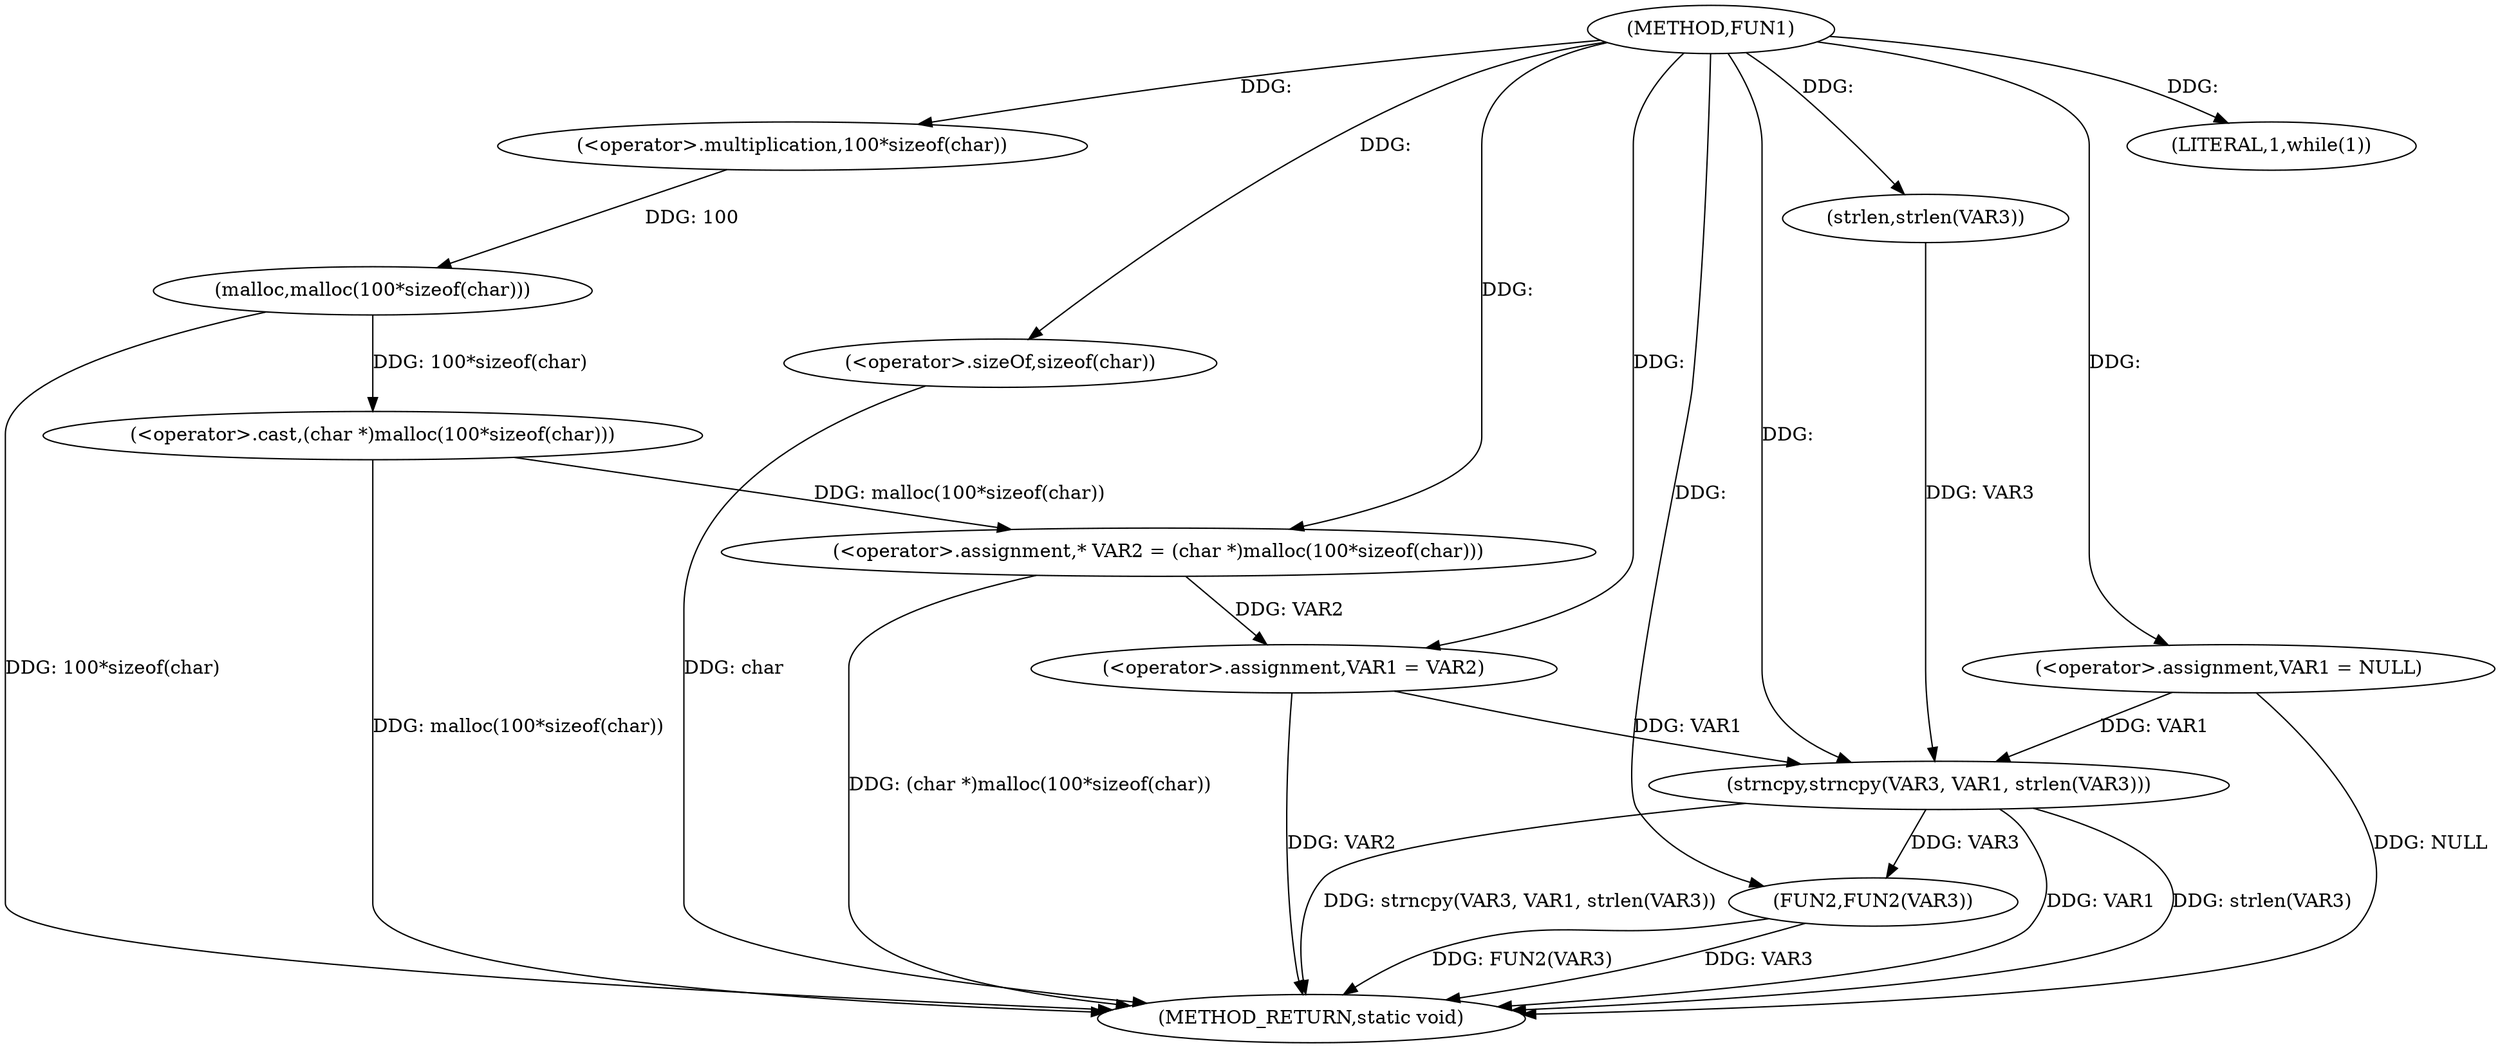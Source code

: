 digraph FUN1 {  
"1000100" [label = "(METHOD,FUN1)" ]
"1000133" [label = "(METHOD_RETURN,static void)" ]
"1000103" [label = "(<operator>.assignment,VAR1 = NULL)" ]
"1000107" [label = "(LITERAL,1,while(1))" ]
"1000111" [label = "(<operator>.assignment,* VAR2 = (char *)malloc(100*sizeof(char)))" ]
"1000113" [label = "(<operator>.cast,(char *)malloc(100*sizeof(char)))" ]
"1000115" [label = "(malloc,malloc(100*sizeof(char)))" ]
"1000116" [label = "(<operator>.multiplication,100*sizeof(char))" ]
"1000118" [label = "(<operator>.sizeOf,sizeof(char))" ]
"1000120" [label = "(<operator>.assignment,VAR1 = VAR2)" ]
"1000126" [label = "(strncpy,strncpy(VAR3, VAR1, strlen(VAR3)))" ]
"1000129" [label = "(strlen,strlen(VAR3))" ]
"1000131" [label = "(FUN2,FUN2(VAR3))" ]
  "1000126" -> "1000133"  [ label = "DDG: strncpy(VAR3, VAR1, strlen(VAR3))"] 
  "1000103" -> "1000133"  [ label = "DDG: NULL"] 
  "1000131" -> "1000133"  [ label = "DDG: VAR3"] 
  "1000113" -> "1000133"  [ label = "DDG: malloc(100*sizeof(char))"] 
  "1000120" -> "1000133"  [ label = "DDG: VAR2"] 
  "1000126" -> "1000133"  [ label = "DDG: VAR1"] 
  "1000118" -> "1000133"  [ label = "DDG: char"] 
  "1000131" -> "1000133"  [ label = "DDG: FUN2(VAR3)"] 
  "1000126" -> "1000133"  [ label = "DDG: strlen(VAR3)"] 
  "1000111" -> "1000133"  [ label = "DDG: (char *)malloc(100*sizeof(char))"] 
  "1000115" -> "1000133"  [ label = "DDG: 100*sizeof(char)"] 
  "1000100" -> "1000103"  [ label = "DDG: "] 
  "1000100" -> "1000107"  [ label = "DDG: "] 
  "1000113" -> "1000111"  [ label = "DDG: malloc(100*sizeof(char))"] 
  "1000100" -> "1000111"  [ label = "DDG: "] 
  "1000115" -> "1000113"  [ label = "DDG: 100*sizeof(char)"] 
  "1000116" -> "1000115"  [ label = "DDG: 100"] 
  "1000100" -> "1000116"  [ label = "DDG: "] 
  "1000100" -> "1000118"  [ label = "DDG: "] 
  "1000111" -> "1000120"  [ label = "DDG: VAR2"] 
  "1000100" -> "1000120"  [ label = "DDG: "] 
  "1000129" -> "1000126"  [ label = "DDG: VAR3"] 
  "1000100" -> "1000126"  [ label = "DDG: "] 
  "1000103" -> "1000126"  [ label = "DDG: VAR1"] 
  "1000120" -> "1000126"  [ label = "DDG: VAR1"] 
  "1000100" -> "1000129"  [ label = "DDG: "] 
  "1000126" -> "1000131"  [ label = "DDG: VAR3"] 
  "1000100" -> "1000131"  [ label = "DDG: "] 
}
